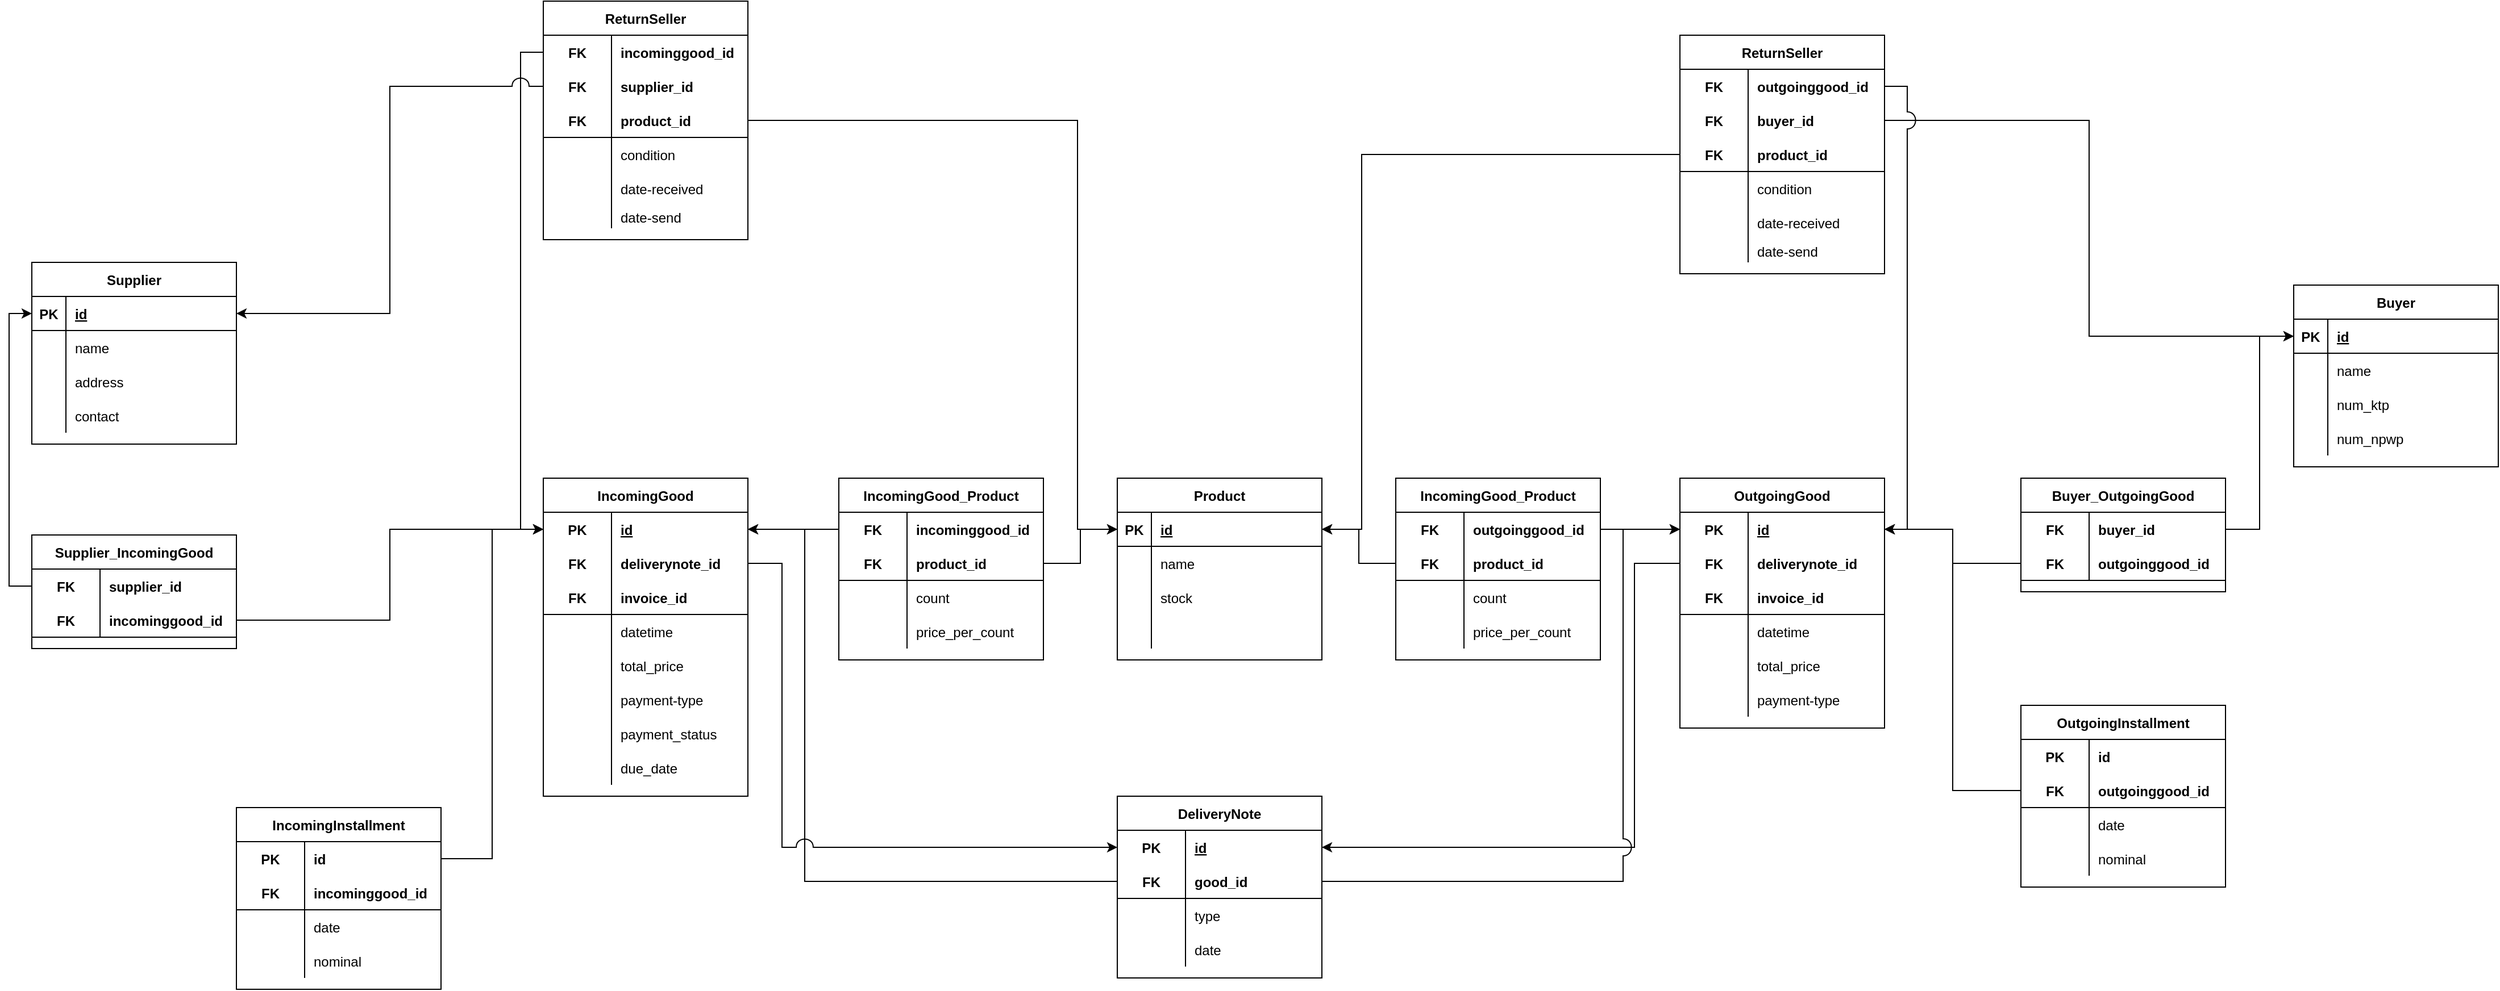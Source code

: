 <mxfile version="14.5.1" type="device"><diagram id="TPTnVczX9svEDIPojCgB" name="Page-1"><mxGraphModel dx="2557" dy="2153" grid="1" gridSize="10" guides="1" tooltips="1" connect="1" arrows="1" fold="1" page="1" pageScale="1" pageWidth="850" pageHeight="1100" math="0" shadow="0"><root><mxCell id="0"/><mxCell id="1" parent="0"/><mxCell id="kRLRXWzVaualntey1gEg-1" value="Product" style="shape=table;startSize=30;container=1;collapsible=1;childLayout=tableLayout;fixedRows=1;rowLines=0;fontStyle=1;align=center;resizeLast=1;" vertex="1" parent="1"><mxGeometry x="335" y="280" width="180" height="160" as="geometry"/></mxCell><mxCell id="kRLRXWzVaualntey1gEg-2" value="" style="shape=partialRectangle;collapsible=0;dropTarget=0;pointerEvents=0;fillColor=none;top=0;left=0;bottom=1;right=0;points=[[0,0.5],[1,0.5]];portConstraint=eastwest;" vertex="1" parent="kRLRXWzVaualntey1gEg-1"><mxGeometry y="30" width="180" height="30" as="geometry"/></mxCell><mxCell id="kRLRXWzVaualntey1gEg-3" value="PK" style="shape=partialRectangle;connectable=0;fillColor=none;top=0;left=0;bottom=0;right=0;fontStyle=1;overflow=hidden;" vertex="1" parent="kRLRXWzVaualntey1gEg-2"><mxGeometry width="30" height="30" as="geometry"/></mxCell><mxCell id="kRLRXWzVaualntey1gEg-4" value="id" style="shape=partialRectangle;connectable=0;fillColor=none;top=0;left=0;bottom=0;right=0;align=left;spacingLeft=6;fontStyle=5;overflow=hidden;" vertex="1" parent="kRLRXWzVaualntey1gEg-2"><mxGeometry x="30" width="150" height="30" as="geometry"/></mxCell><mxCell id="kRLRXWzVaualntey1gEg-5" value="" style="shape=partialRectangle;collapsible=0;dropTarget=0;pointerEvents=0;fillColor=none;top=0;left=0;bottom=0;right=0;points=[[0,0.5],[1,0.5]];portConstraint=eastwest;" vertex="1" parent="kRLRXWzVaualntey1gEg-1"><mxGeometry y="60" width="180" height="30" as="geometry"/></mxCell><mxCell id="kRLRXWzVaualntey1gEg-6" value="" style="shape=partialRectangle;connectable=0;fillColor=none;top=0;left=0;bottom=0;right=0;editable=1;overflow=hidden;" vertex="1" parent="kRLRXWzVaualntey1gEg-5"><mxGeometry width="30" height="30" as="geometry"/></mxCell><mxCell id="kRLRXWzVaualntey1gEg-7" value="name" style="shape=partialRectangle;connectable=0;fillColor=none;top=0;left=0;bottom=0;right=0;align=left;spacingLeft=6;overflow=hidden;" vertex="1" parent="kRLRXWzVaualntey1gEg-5"><mxGeometry x="30" width="150" height="30" as="geometry"/></mxCell><mxCell id="kRLRXWzVaualntey1gEg-8" value="" style="shape=partialRectangle;collapsible=0;dropTarget=0;pointerEvents=0;fillColor=none;top=0;left=0;bottom=0;right=0;points=[[0,0.5],[1,0.5]];portConstraint=eastwest;" vertex="1" parent="kRLRXWzVaualntey1gEg-1"><mxGeometry y="90" width="180" height="30" as="geometry"/></mxCell><mxCell id="kRLRXWzVaualntey1gEg-9" value="" style="shape=partialRectangle;connectable=0;fillColor=none;top=0;left=0;bottom=0;right=0;editable=1;overflow=hidden;" vertex="1" parent="kRLRXWzVaualntey1gEg-8"><mxGeometry width="30" height="30" as="geometry"/></mxCell><mxCell id="kRLRXWzVaualntey1gEg-10" value="stock" style="shape=partialRectangle;connectable=0;fillColor=none;top=0;left=0;bottom=0;right=0;align=left;spacingLeft=6;overflow=hidden;" vertex="1" parent="kRLRXWzVaualntey1gEg-8"><mxGeometry x="30" width="150" height="30" as="geometry"/></mxCell><mxCell id="kRLRXWzVaualntey1gEg-11" value="" style="shape=partialRectangle;collapsible=0;dropTarget=0;pointerEvents=0;fillColor=none;top=0;left=0;bottom=0;right=0;points=[[0,0.5],[1,0.5]];portConstraint=eastwest;" vertex="1" parent="kRLRXWzVaualntey1gEg-1"><mxGeometry y="120" width="180" height="30" as="geometry"/></mxCell><mxCell id="kRLRXWzVaualntey1gEg-12" value="" style="shape=partialRectangle;connectable=0;fillColor=none;top=0;left=0;bottom=0;right=0;editable=1;overflow=hidden;" vertex="1" parent="kRLRXWzVaualntey1gEg-11"><mxGeometry width="30" height="30" as="geometry"/></mxCell><mxCell id="kRLRXWzVaualntey1gEg-13" value="" style="shape=partialRectangle;connectable=0;fillColor=none;top=0;left=0;bottom=0;right=0;align=left;spacingLeft=6;overflow=hidden;" vertex="1" parent="kRLRXWzVaualntey1gEg-11"><mxGeometry x="30" width="150" height="30" as="geometry"/></mxCell><mxCell id="kRLRXWzVaualntey1gEg-79" value="IncomingGood" style="shape=table;startSize=30;container=1;collapsible=1;childLayout=tableLayout;fixedRows=1;rowLines=0;fontStyle=1;align=center;resizeLast=1;" vertex="1" parent="1"><mxGeometry x="-170" y="280" width="180" height="280" as="geometry"/></mxCell><mxCell id="kRLRXWzVaualntey1gEg-80" value="" style="shape=partialRectangle;collapsible=0;dropTarget=0;pointerEvents=0;fillColor=none;top=0;left=0;bottom=0;right=0;points=[[0,0.5],[1,0.5]];portConstraint=eastwest;" vertex="1" parent="kRLRXWzVaualntey1gEg-79"><mxGeometry y="30" width="180" height="30" as="geometry"/></mxCell><mxCell id="kRLRXWzVaualntey1gEg-81" value="PK" style="shape=partialRectangle;connectable=0;fillColor=none;top=0;left=0;bottom=0;right=0;fontStyle=1;overflow=hidden;" vertex="1" parent="kRLRXWzVaualntey1gEg-80"><mxGeometry width="60" height="30" as="geometry"/></mxCell><mxCell id="kRLRXWzVaualntey1gEg-82" value="id" style="shape=partialRectangle;connectable=0;fillColor=none;top=0;left=0;bottom=0;right=0;align=left;spacingLeft=6;fontStyle=5;overflow=hidden;" vertex="1" parent="kRLRXWzVaualntey1gEg-80"><mxGeometry x="60" width="120" height="30" as="geometry"/></mxCell><mxCell id="kRLRXWzVaualntey1gEg-98" style="shape=partialRectangle;collapsible=0;dropTarget=0;pointerEvents=0;fillColor=none;top=0;left=0;bottom=0;right=0;points=[[0,0.5],[1,0.5]];portConstraint=eastwest;" vertex="1" parent="kRLRXWzVaualntey1gEg-79"><mxGeometry y="60" width="180" height="30" as="geometry"/></mxCell><mxCell id="kRLRXWzVaualntey1gEg-99" value="FK" style="shape=partialRectangle;connectable=0;fillColor=none;top=0;left=0;bottom=0;right=0;fontStyle=1;overflow=hidden;" vertex="1" parent="kRLRXWzVaualntey1gEg-98"><mxGeometry width="60" height="30" as="geometry"/></mxCell><mxCell id="kRLRXWzVaualntey1gEg-100" value="deliverynote_id" style="shape=partialRectangle;connectable=0;fillColor=none;top=0;left=0;bottom=0;right=0;align=left;spacingLeft=6;fontStyle=1;overflow=hidden;" vertex="1" parent="kRLRXWzVaualntey1gEg-98"><mxGeometry x="60" width="120" height="30" as="geometry"/></mxCell><mxCell id="kRLRXWzVaualntey1gEg-83" value="" style="shape=partialRectangle;collapsible=0;dropTarget=0;pointerEvents=0;fillColor=none;top=0;left=0;bottom=1;right=0;points=[[0,0.5],[1,0.5]];portConstraint=eastwest;" vertex="1" parent="kRLRXWzVaualntey1gEg-79"><mxGeometry y="90" width="180" height="30" as="geometry"/></mxCell><mxCell id="kRLRXWzVaualntey1gEg-84" value="FK" style="shape=partialRectangle;connectable=0;fillColor=none;top=0;left=0;bottom=0;right=0;fontStyle=1;overflow=hidden;" vertex="1" parent="kRLRXWzVaualntey1gEg-83"><mxGeometry width="60" height="30" as="geometry"/></mxCell><mxCell id="kRLRXWzVaualntey1gEg-85" value="invoice_id" style="shape=partialRectangle;connectable=0;fillColor=none;top=0;left=0;bottom=0;right=0;align=left;spacingLeft=6;fontStyle=1;overflow=hidden;" vertex="1" parent="kRLRXWzVaualntey1gEg-83"><mxGeometry x="60" width="120" height="30" as="geometry"/></mxCell><mxCell id="kRLRXWzVaualntey1gEg-86" value="" style="shape=partialRectangle;collapsible=0;dropTarget=0;pointerEvents=0;fillColor=none;top=0;left=0;bottom=0;right=0;points=[[0,0.5],[1,0.5]];portConstraint=eastwest;" vertex="1" parent="kRLRXWzVaualntey1gEg-79"><mxGeometry y="120" width="180" height="30" as="geometry"/></mxCell><mxCell id="kRLRXWzVaualntey1gEg-87" value="" style="shape=partialRectangle;connectable=0;fillColor=none;top=0;left=0;bottom=0;right=0;editable=1;overflow=hidden;" vertex="1" parent="kRLRXWzVaualntey1gEg-86"><mxGeometry width="60" height="30" as="geometry"/></mxCell><mxCell id="kRLRXWzVaualntey1gEg-88" value="datetime" style="shape=partialRectangle;connectable=0;fillColor=none;top=0;left=0;bottom=0;right=0;align=left;spacingLeft=6;overflow=hidden;" vertex="1" parent="kRLRXWzVaualntey1gEg-86"><mxGeometry x="60" width="120" height="30" as="geometry"/></mxCell><mxCell id="kRLRXWzVaualntey1gEg-89" value="" style="shape=partialRectangle;collapsible=0;dropTarget=0;pointerEvents=0;fillColor=none;top=0;left=0;bottom=0;right=0;points=[[0,0.5],[1,0.5]];portConstraint=eastwest;" vertex="1" parent="kRLRXWzVaualntey1gEg-79"><mxGeometry y="150" width="180" height="30" as="geometry"/></mxCell><mxCell id="kRLRXWzVaualntey1gEg-90" value="" style="shape=partialRectangle;connectable=0;fillColor=none;top=0;left=0;bottom=0;right=0;editable=1;overflow=hidden;" vertex="1" parent="kRLRXWzVaualntey1gEg-89"><mxGeometry width="60" height="30" as="geometry"/></mxCell><mxCell id="kRLRXWzVaualntey1gEg-91" value="total_price" style="shape=partialRectangle;connectable=0;fillColor=none;top=0;left=0;bottom=0;right=0;align=left;spacingLeft=6;overflow=hidden;" vertex="1" parent="kRLRXWzVaualntey1gEg-89"><mxGeometry x="60" width="120" height="30" as="geometry"/></mxCell><mxCell id="kRLRXWzVaualntey1gEg-92" style="shape=partialRectangle;collapsible=0;dropTarget=0;pointerEvents=0;fillColor=none;top=0;left=0;bottom=0;right=0;points=[[0,0.5],[1,0.5]];portConstraint=eastwest;" vertex="1" parent="kRLRXWzVaualntey1gEg-79"><mxGeometry y="180" width="180" height="30" as="geometry"/></mxCell><mxCell id="kRLRXWzVaualntey1gEg-93" style="shape=partialRectangle;connectable=0;fillColor=none;top=0;left=0;bottom=0;right=0;editable=1;overflow=hidden;" vertex="1" parent="kRLRXWzVaualntey1gEg-92"><mxGeometry width="60" height="30" as="geometry"/></mxCell><mxCell id="kRLRXWzVaualntey1gEg-94" value="payment-type" style="shape=partialRectangle;connectable=0;fillColor=none;top=0;left=0;bottom=0;right=0;align=left;spacingLeft=6;overflow=hidden;" vertex="1" parent="kRLRXWzVaualntey1gEg-92"><mxGeometry x="60" width="120" height="30" as="geometry"/></mxCell><mxCell id="kRLRXWzVaualntey1gEg-335" style="shape=partialRectangle;collapsible=0;dropTarget=0;pointerEvents=0;fillColor=none;top=0;left=0;bottom=0;right=0;points=[[0,0.5],[1,0.5]];portConstraint=eastwest;" vertex="1" parent="kRLRXWzVaualntey1gEg-79"><mxGeometry y="210" width="180" height="30" as="geometry"/></mxCell><mxCell id="kRLRXWzVaualntey1gEg-336" style="shape=partialRectangle;connectable=0;fillColor=none;top=0;left=0;bottom=0;right=0;editable=1;overflow=hidden;" vertex="1" parent="kRLRXWzVaualntey1gEg-335"><mxGeometry width="60" height="30" as="geometry"/></mxCell><mxCell id="kRLRXWzVaualntey1gEg-337" value="payment_status" style="shape=partialRectangle;connectable=0;fillColor=none;top=0;left=0;bottom=0;right=0;align=left;spacingLeft=6;overflow=hidden;" vertex="1" parent="kRLRXWzVaualntey1gEg-335"><mxGeometry x="60" width="120" height="30" as="geometry"/></mxCell><mxCell id="kRLRXWzVaualntey1gEg-332" style="shape=partialRectangle;collapsible=0;dropTarget=0;pointerEvents=0;fillColor=none;top=0;left=0;bottom=0;right=0;points=[[0,0.5],[1,0.5]];portConstraint=eastwest;" vertex="1" parent="kRLRXWzVaualntey1gEg-79"><mxGeometry y="240" width="180" height="30" as="geometry"/></mxCell><mxCell id="kRLRXWzVaualntey1gEg-333" style="shape=partialRectangle;connectable=0;fillColor=none;top=0;left=0;bottom=0;right=0;editable=1;overflow=hidden;" vertex="1" parent="kRLRXWzVaualntey1gEg-332"><mxGeometry width="60" height="30" as="geometry"/></mxCell><mxCell id="kRLRXWzVaualntey1gEg-334" value="due_date" style="shape=partialRectangle;connectable=0;fillColor=none;top=0;left=0;bottom=0;right=0;align=left;spacingLeft=6;overflow=hidden;" vertex="1" parent="kRLRXWzVaualntey1gEg-332"><mxGeometry x="60" width="120" height="30" as="geometry"/></mxCell><mxCell id="kRLRXWzVaualntey1gEg-118" value="DeliveryNote" style="shape=table;startSize=30;container=1;collapsible=1;childLayout=tableLayout;fixedRows=1;rowLines=0;fontStyle=1;align=center;resizeLast=1;" vertex="1" parent="1"><mxGeometry x="335" y="560" width="180" height="160" as="geometry"/></mxCell><mxCell id="kRLRXWzVaualntey1gEg-119" value="" style="shape=partialRectangle;collapsible=0;dropTarget=0;pointerEvents=0;fillColor=none;top=0;left=0;bottom=0;right=0;points=[[0,0.5],[1,0.5]];portConstraint=eastwest;" vertex="1" parent="kRLRXWzVaualntey1gEg-118"><mxGeometry y="30" width="180" height="30" as="geometry"/></mxCell><mxCell id="kRLRXWzVaualntey1gEg-120" value="PK" style="shape=partialRectangle;connectable=0;fillColor=none;top=0;left=0;bottom=0;right=0;fontStyle=1;overflow=hidden;" vertex="1" parent="kRLRXWzVaualntey1gEg-119"><mxGeometry width="60" height="30" as="geometry"/></mxCell><mxCell id="kRLRXWzVaualntey1gEg-121" value="id" style="shape=partialRectangle;connectable=0;fillColor=none;top=0;left=0;bottom=0;right=0;align=left;spacingLeft=6;fontStyle=5;overflow=hidden;" vertex="1" parent="kRLRXWzVaualntey1gEg-119"><mxGeometry x="60" width="120" height="30" as="geometry"/></mxCell><mxCell id="kRLRXWzVaualntey1gEg-122" value="" style="shape=partialRectangle;collapsible=0;dropTarget=0;pointerEvents=0;fillColor=none;top=0;left=0;bottom=1;right=0;points=[[0,0.5],[1,0.5]];portConstraint=eastwest;" vertex="1" parent="kRLRXWzVaualntey1gEg-118"><mxGeometry y="60" width="180" height="30" as="geometry"/></mxCell><mxCell id="kRLRXWzVaualntey1gEg-123" value="FK" style="shape=partialRectangle;connectable=0;fillColor=none;top=0;left=0;bottom=0;right=0;fontStyle=1;overflow=hidden;" vertex="1" parent="kRLRXWzVaualntey1gEg-122"><mxGeometry width="60" height="30" as="geometry"/></mxCell><mxCell id="kRLRXWzVaualntey1gEg-124" value="good_id" style="shape=partialRectangle;connectable=0;fillColor=none;top=0;left=0;bottom=0;right=0;align=left;spacingLeft=6;fontStyle=1;overflow=hidden;" vertex="1" parent="kRLRXWzVaualntey1gEg-122"><mxGeometry x="60" width="120" height="30" as="geometry"/></mxCell><mxCell id="kRLRXWzVaualntey1gEg-125" value="" style="shape=partialRectangle;collapsible=0;dropTarget=0;pointerEvents=0;fillColor=none;top=0;left=0;bottom=0;right=0;points=[[0,0.5],[1,0.5]];portConstraint=eastwest;" vertex="1" parent="kRLRXWzVaualntey1gEg-118"><mxGeometry y="90" width="180" height="30" as="geometry"/></mxCell><mxCell id="kRLRXWzVaualntey1gEg-126" value="" style="shape=partialRectangle;connectable=0;fillColor=none;top=0;left=0;bottom=0;right=0;editable=1;overflow=hidden;" vertex="1" parent="kRLRXWzVaualntey1gEg-125"><mxGeometry width="60" height="30" as="geometry"/></mxCell><mxCell id="kRLRXWzVaualntey1gEg-127" value="type" style="shape=partialRectangle;connectable=0;fillColor=none;top=0;left=0;bottom=0;right=0;align=left;spacingLeft=6;overflow=hidden;" vertex="1" parent="kRLRXWzVaualntey1gEg-125"><mxGeometry x="60" width="120" height="30" as="geometry"/></mxCell><mxCell id="kRLRXWzVaualntey1gEg-128" value="" style="shape=partialRectangle;collapsible=0;dropTarget=0;pointerEvents=0;fillColor=none;top=0;left=0;bottom=0;right=0;points=[[0,0.5],[1,0.5]];portConstraint=eastwest;" vertex="1" parent="kRLRXWzVaualntey1gEg-118"><mxGeometry y="120" width="180" height="30" as="geometry"/></mxCell><mxCell id="kRLRXWzVaualntey1gEg-129" value="" style="shape=partialRectangle;connectable=0;fillColor=none;top=0;left=0;bottom=0;right=0;editable=1;overflow=hidden;" vertex="1" parent="kRLRXWzVaualntey1gEg-128"><mxGeometry width="60" height="30" as="geometry"/></mxCell><mxCell id="kRLRXWzVaualntey1gEg-130" value="date" style="shape=partialRectangle;connectable=0;fillColor=none;top=0;left=0;bottom=0;right=0;align=left;spacingLeft=6;overflow=hidden;" vertex="1" parent="kRLRXWzVaualntey1gEg-128"><mxGeometry x="60" width="120" height="30" as="geometry"/></mxCell><mxCell id="kRLRXWzVaualntey1gEg-138" style="edgeStyle=orthogonalEdgeStyle;rounded=0;jumpStyle=arc;jumpSize=10;orthogonalLoop=1;jettySize=auto;html=1;entryX=1;entryY=0.5;entryDx=0;entryDy=0;" edge="1" parent="1" source="kRLRXWzVaualntey1gEg-122" target="kRLRXWzVaualntey1gEg-80"><mxGeometry relative="1" as="geometry"><Array as="points"><mxPoint x="60" y="635"/><mxPoint x="60" y="325"/></Array></mxGeometry></mxCell><mxCell id="kRLRXWzVaualntey1gEg-139" style="edgeStyle=orthogonalEdgeStyle;rounded=0;jumpStyle=arc;jumpSize=15;orthogonalLoop=1;jettySize=auto;html=1;entryX=0;entryY=0.5;entryDx=0;entryDy=0;" edge="1" parent="1" source="kRLRXWzVaualntey1gEg-98" target="kRLRXWzVaualntey1gEg-119"><mxGeometry relative="1" as="geometry"><Array as="points"><mxPoint x="40" y="355"/><mxPoint x="40" y="605"/></Array></mxGeometry></mxCell><mxCell id="kRLRXWzVaualntey1gEg-153" value="Supplier" style="shape=table;startSize=30;container=1;collapsible=1;childLayout=tableLayout;fixedRows=1;rowLines=0;fontStyle=1;align=center;resizeLast=1;" vertex="1" parent="1"><mxGeometry x="-620" y="90" width="180" height="160" as="geometry"/></mxCell><mxCell id="kRLRXWzVaualntey1gEg-154" value="" style="shape=partialRectangle;collapsible=0;dropTarget=0;pointerEvents=0;fillColor=none;top=0;left=0;bottom=1;right=0;points=[[0,0.5],[1,0.5]];portConstraint=eastwest;" vertex="1" parent="kRLRXWzVaualntey1gEg-153"><mxGeometry y="30" width="180" height="30" as="geometry"/></mxCell><mxCell id="kRLRXWzVaualntey1gEg-155" value="PK" style="shape=partialRectangle;connectable=0;fillColor=none;top=0;left=0;bottom=0;right=0;fontStyle=1;overflow=hidden;" vertex="1" parent="kRLRXWzVaualntey1gEg-154"><mxGeometry width="30" height="30" as="geometry"/></mxCell><mxCell id="kRLRXWzVaualntey1gEg-156" value="id" style="shape=partialRectangle;connectable=0;fillColor=none;top=0;left=0;bottom=0;right=0;align=left;spacingLeft=6;fontStyle=5;overflow=hidden;" vertex="1" parent="kRLRXWzVaualntey1gEg-154"><mxGeometry x="30" width="150" height="30" as="geometry"/></mxCell><mxCell id="kRLRXWzVaualntey1gEg-157" value="" style="shape=partialRectangle;collapsible=0;dropTarget=0;pointerEvents=0;fillColor=none;top=0;left=0;bottom=0;right=0;points=[[0,0.5],[1,0.5]];portConstraint=eastwest;" vertex="1" parent="kRLRXWzVaualntey1gEg-153"><mxGeometry y="60" width="180" height="30" as="geometry"/></mxCell><mxCell id="kRLRXWzVaualntey1gEg-158" value="" style="shape=partialRectangle;connectable=0;fillColor=none;top=0;left=0;bottom=0;right=0;editable=1;overflow=hidden;" vertex="1" parent="kRLRXWzVaualntey1gEg-157"><mxGeometry width="30" height="30" as="geometry"/></mxCell><mxCell id="kRLRXWzVaualntey1gEg-159" value="name" style="shape=partialRectangle;connectable=0;fillColor=none;top=0;left=0;bottom=0;right=0;align=left;spacingLeft=6;overflow=hidden;" vertex="1" parent="kRLRXWzVaualntey1gEg-157"><mxGeometry x="30" width="150" height="30" as="geometry"/></mxCell><mxCell id="kRLRXWzVaualntey1gEg-160" value="" style="shape=partialRectangle;collapsible=0;dropTarget=0;pointerEvents=0;fillColor=none;top=0;left=0;bottom=0;right=0;points=[[0,0.5],[1,0.5]];portConstraint=eastwest;" vertex="1" parent="kRLRXWzVaualntey1gEg-153"><mxGeometry y="90" width="180" height="30" as="geometry"/></mxCell><mxCell id="kRLRXWzVaualntey1gEg-161" value="" style="shape=partialRectangle;connectable=0;fillColor=none;top=0;left=0;bottom=0;right=0;editable=1;overflow=hidden;" vertex="1" parent="kRLRXWzVaualntey1gEg-160"><mxGeometry width="30" height="30" as="geometry"/></mxCell><mxCell id="kRLRXWzVaualntey1gEg-162" value="address" style="shape=partialRectangle;connectable=0;fillColor=none;top=0;left=0;bottom=0;right=0;align=left;spacingLeft=6;overflow=hidden;" vertex="1" parent="kRLRXWzVaualntey1gEg-160"><mxGeometry x="30" width="150" height="30" as="geometry"/></mxCell><mxCell id="kRLRXWzVaualntey1gEg-163" value="" style="shape=partialRectangle;collapsible=0;dropTarget=0;pointerEvents=0;fillColor=none;top=0;left=0;bottom=0;right=0;points=[[0,0.5],[1,0.5]];portConstraint=eastwest;" vertex="1" parent="kRLRXWzVaualntey1gEg-153"><mxGeometry y="120" width="180" height="30" as="geometry"/></mxCell><mxCell id="kRLRXWzVaualntey1gEg-164" value="" style="shape=partialRectangle;connectable=0;fillColor=none;top=0;left=0;bottom=0;right=0;editable=1;overflow=hidden;" vertex="1" parent="kRLRXWzVaualntey1gEg-163"><mxGeometry width="30" height="30" as="geometry"/></mxCell><mxCell id="kRLRXWzVaualntey1gEg-165" value="contact" style="shape=partialRectangle;connectable=0;fillColor=none;top=0;left=0;bottom=0;right=0;align=left;spacingLeft=6;overflow=hidden;" vertex="1" parent="kRLRXWzVaualntey1gEg-163"><mxGeometry x="30" width="150" height="30" as="geometry"/></mxCell><mxCell id="kRLRXWzVaualntey1gEg-166" value="Supplier_IncomingGood" style="shape=table;startSize=30;container=1;collapsible=1;childLayout=tableLayout;fixedRows=1;rowLines=0;fontStyle=1;align=center;resizeLast=1;" vertex="1" parent="1"><mxGeometry x="-620" y="330" width="180" height="100" as="geometry"/></mxCell><mxCell id="kRLRXWzVaualntey1gEg-167" value="" style="shape=partialRectangle;collapsible=0;dropTarget=0;pointerEvents=0;fillColor=none;top=0;left=0;bottom=0;right=0;points=[[0,0.5],[1,0.5]];portConstraint=eastwest;" vertex="1" parent="kRLRXWzVaualntey1gEg-166"><mxGeometry y="30" width="180" height="30" as="geometry"/></mxCell><mxCell id="kRLRXWzVaualntey1gEg-168" value="FK" style="shape=partialRectangle;connectable=0;fillColor=none;top=0;left=0;bottom=0;right=0;fontStyle=1;overflow=hidden;" vertex="1" parent="kRLRXWzVaualntey1gEg-167"><mxGeometry width="60" height="30" as="geometry"/></mxCell><mxCell id="kRLRXWzVaualntey1gEg-169" value="supplier_id" style="shape=partialRectangle;connectable=0;fillColor=none;top=0;left=0;bottom=0;right=0;align=left;spacingLeft=6;fontStyle=1;overflow=hidden;" vertex="1" parent="kRLRXWzVaualntey1gEg-167"><mxGeometry x="60" width="120" height="30" as="geometry"/></mxCell><mxCell id="kRLRXWzVaualntey1gEg-170" value="" style="shape=partialRectangle;collapsible=0;dropTarget=0;pointerEvents=0;fillColor=none;top=0;left=0;bottom=1;right=0;points=[[0,0.5],[1,0.5]];portConstraint=eastwest;" vertex="1" parent="kRLRXWzVaualntey1gEg-166"><mxGeometry y="60" width="180" height="30" as="geometry"/></mxCell><mxCell id="kRLRXWzVaualntey1gEg-171" value="FK" style="shape=partialRectangle;connectable=0;fillColor=none;top=0;left=0;bottom=0;right=0;fontStyle=1;overflow=hidden;" vertex="1" parent="kRLRXWzVaualntey1gEg-170"><mxGeometry width="60" height="30" as="geometry"/></mxCell><mxCell id="kRLRXWzVaualntey1gEg-172" value="incominggood_id" style="shape=partialRectangle;connectable=0;fillColor=none;top=0;left=0;bottom=0;right=0;align=left;spacingLeft=6;fontStyle=1;overflow=hidden;" vertex="1" parent="kRLRXWzVaualntey1gEg-170"><mxGeometry x="60" width="120" height="30" as="geometry"/></mxCell><mxCell id="kRLRXWzVaualntey1gEg-179" style="edgeStyle=orthogonalEdgeStyle;rounded=0;jumpStyle=arc;jumpSize=15;orthogonalLoop=1;jettySize=auto;html=1;entryX=0;entryY=0.5;entryDx=0;entryDy=0;" edge="1" parent="1" source="kRLRXWzVaualntey1gEg-167" target="kRLRXWzVaualntey1gEg-154"><mxGeometry relative="1" as="geometry"/></mxCell><mxCell id="kRLRXWzVaualntey1gEg-181" style="edgeStyle=orthogonalEdgeStyle;rounded=0;jumpStyle=arc;jumpSize=15;orthogonalLoop=1;jettySize=auto;html=1;entryX=0;entryY=0.5;entryDx=0;entryDy=0;" edge="1" parent="1" source="kRLRXWzVaualntey1gEg-170" target="kRLRXWzVaualntey1gEg-80"><mxGeometry relative="1" as="geometry"/></mxCell><mxCell id="kRLRXWzVaualntey1gEg-182" value="ReturnSeller" style="shape=table;startSize=30;container=1;collapsible=1;childLayout=tableLayout;fixedRows=1;rowLines=0;fontStyle=1;align=center;resizeLast=1;" vertex="1" parent="1"><mxGeometry x="-170" y="-140" width="180" height="210" as="geometry"/></mxCell><mxCell id="kRLRXWzVaualntey1gEg-183" value="" style="shape=partialRectangle;collapsible=0;dropTarget=0;pointerEvents=0;fillColor=none;top=0;left=0;bottom=0;right=0;points=[[0,0.5],[1,0.5]];portConstraint=eastwest;" vertex="1" parent="kRLRXWzVaualntey1gEg-182"><mxGeometry y="30" width="180" height="30" as="geometry"/></mxCell><mxCell id="kRLRXWzVaualntey1gEg-184" value="FK" style="shape=partialRectangle;connectable=0;fillColor=none;top=0;left=0;bottom=0;right=0;fontStyle=1;overflow=hidden;" vertex="1" parent="kRLRXWzVaualntey1gEg-183"><mxGeometry width="60" height="30" as="geometry"/></mxCell><mxCell id="kRLRXWzVaualntey1gEg-185" value="incominggood_id" style="shape=partialRectangle;connectable=0;fillColor=none;top=0;left=0;bottom=0;right=0;align=left;spacingLeft=6;fontStyle=1;overflow=hidden;" vertex="1" parent="kRLRXWzVaualntey1gEg-183"><mxGeometry x="60" width="120" height="30" as="geometry"/></mxCell><mxCell id="kRLRXWzVaualntey1gEg-198" style="shape=partialRectangle;collapsible=0;dropTarget=0;pointerEvents=0;fillColor=none;top=0;left=0;bottom=0;right=0;points=[[0,0.5],[1,0.5]];portConstraint=eastwest;" vertex="1" parent="kRLRXWzVaualntey1gEg-182"><mxGeometry y="60" width="180" height="30" as="geometry"/></mxCell><mxCell id="kRLRXWzVaualntey1gEg-199" value="FK" style="shape=partialRectangle;connectable=0;fillColor=none;top=0;left=0;bottom=0;right=0;fontStyle=1;overflow=hidden;" vertex="1" parent="kRLRXWzVaualntey1gEg-198"><mxGeometry width="60" height="30" as="geometry"/></mxCell><mxCell id="kRLRXWzVaualntey1gEg-200" value="supplier_id" style="shape=partialRectangle;connectable=0;fillColor=none;top=0;left=0;bottom=0;right=0;align=left;spacingLeft=6;fontStyle=1;overflow=hidden;" vertex="1" parent="kRLRXWzVaualntey1gEg-198"><mxGeometry x="60" width="120" height="30" as="geometry"/></mxCell><mxCell id="kRLRXWzVaualntey1gEg-186" value="" style="shape=partialRectangle;collapsible=0;dropTarget=0;pointerEvents=0;fillColor=none;top=0;left=0;bottom=1;right=0;points=[[0,0.5],[1,0.5]];portConstraint=eastwest;" vertex="1" parent="kRLRXWzVaualntey1gEg-182"><mxGeometry y="90" width="180" height="30" as="geometry"/></mxCell><mxCell id="kRLRXWzVaualntey1gEg-187" value="FK" style="shape=partialRectangle;connectable=0;fillColor=none;top=0;left=0;bottom=0;right=0;fontStyle=1;overflow=hidden;" vertex="1" parent="kRLRXWzVaualntey1gEg-186"><mxGeometry width="60" height="30" as="geometry"/></mxCell><mxCell id="kRLRXWzVaualntey1gEg-188" value="product_id" style="shape=partialRectangle;connectable=0;fillColor=none;top=0;left=0;bottom=0;right=0;align=left;spacingLeft=6;fontStyle=1;overflow=hidden;" vertex="1" parent="kRLRXWzVaualntey1gEg-186"><mxGeometry x="60" width="120" height="30" as="geometry"/></mxCell><mxCell id="kRLRXWzVaualntey1gEg-189" value="" style="shape=partialRectangle;collapsible=0;dropTarget=0;pointerEvents=0;fillColor=none;top=0;left=0;bottom=0;right=0;points=[[0,0.5],[1,0.5]];portConstraint=eastwest;" vertex="1" parent="kRLRXWzVaualntey1gEg-182"><mxGeometry y="120" width="180" height="30" as="geometry"/></mxCell><mxCell id="kRLRXWzVaualntey1gEg-190" value="" style="shape=partialRectangle;connectable=0;fillColor=none;top=0;left=0;bottom=0;right=0;editable=1;overflow=hidden;" vertex="1" parent="kRLRXWzVaualntey1gEg-189"><mxGeometry width="60" height="30" as="geometry"/></mxCell><mxCell id="kRLRXWzVaualntey1gEg-191" value="condition" style="shape=partialRectangle;connectable=0;fillColor=none;top=0;left=0;bottom=0;right=0;align=left;spacingLeft=6;overflow=hidden;" vertex="1" parent="kRLRXWzVaualntey1gEg-189"><mxGeometry x="60" width="120" height="30" as="geometry"/></mxCell><mxCell id="kRLRXWzVaualntey1gEg-192" value="" style="shape=partialRectangle;collapsible=0;dropTarget=0;pointerEvents=0;fillColor=none;top=0;left=0;bottom=0;right=0;points=[[0,0.5],[1,0.5]];portConstraint=eastwest;" vertex="1" parent="kRLRXWzVaualntey1gEg-182"><mxGeometry y="150" width="180" height="30" as="geometry"/></mxCell><mxCell id="kRLRXWzVaualntey1gEg-193" value="" style="shape=partialRectangle;connectable=0;fillColor=none;top=0;left=0;bottom=0;right=0;editable=1;overflow=hidden;" vertex="1" parent="kRLRXWzVaualntey1gEg-192"><mxGeometry width="60" height="30" as="geometry"/></mxCell><mxCell id="kRLRXWzVaualntey1gEg-194" value="date-received" style="shape=partialRectangle;connectable=0;fillColor=none;top=0;left=0;bottom=0;right=0;align=left;spacingLeft=6;overflow=hidden;" vertex="1" parent="kRLRXWzVaualntey1gEg-192"><mxGeometry x="60" width="120" height="30" as="geometry"/></mxCell><mxCell id="kRLRXWzVaualntey1gEg-195" style="shape=partialRectangle;collapsible=0;dropTarget=0;pointerEvents=0;fillColor=none;top=0;left=0;bottom=0;right=0;points=[[0,0.5],[1,0.5]];portConstraint=eastwest;" vertex="1" parent="kRLRXWzVaualntey1gEg-182"><mxGeometry y="180" width="180" height="20" as="geometry"/></mxCell><mxCell id="kRLRXWzVaualntey1gEg-196" style="shape=partialRectangle;connectable=0;fillColor=none;top=0;left=0;bottom=0;right=0;editable=1;overflow=hidden;" vertex="1" parent="kRLRXWzVaualntey1gEg-195"><mxGeometry width="60" height="20" as="geometry"/></mxCell><mxCell id="kRLRXWzVaualntey1gEg-197" value="date-send" style="shape=partialRectangle;connectable=0;fillColor=none;top=0;left=0;bottom=0;right=0;align=left;spacingLeft=6;overflow=hidden;" vertex="1" parent="kRLRXWzVaualntey1gEg-195"><mxGeometry x="60" width="120" height="20" as="geometry"/></mxCell><mxCell id="kRLRXWzVaualntey1gEg-201" style="edgeStyle=orthogonalEdgeStyle;rounded=0;jumpStyle=arc;jumpSize=15;orthogonalLoop=1;jettySize=auto;html=1;entryX=0;entryY=0.5;entryDx=0;entryDy=0;" edge="1" parent="1" source="kRLRXWzVaualntey1gEg-183" target="kRLRXWzVaualntey1gEg-80"><mxGeometry relative="1" as="geometry"><Array as="points"><mxPoint x="-190" y="-95.0"/><mxPoint x="-190" y="325"/></Array></mxGeometry></mxCell><mxCell id="kRLRXWzVaualntey1gEg-202" style="edgeStyle=orthogonalEdgeStyle;rounded=0;jumpStyle=arc;jumpSize=15;orthogonalLoop=1;jettySize=auto;html=1;entryX=1;entryY=0.5;entryDx=0;entryDy=0;" edge="1" parent="1" source="kRLRXWzVaualntey1gEg-198" target="kRLRXWzVaualntey1gEg-154"><mxGeometry relative="1" as="geometry"/></mxCell><mxCell id="kRLRXWzVaualntey1gEg-203" style="edgeStyle=orthogonalEdgeStyle;rounded=0;jumpStyle=arc;jumpSize=15;orthogonalLoop=1;jettySize=auto;html=1;entryX=0;entryY=0.5;entryDx=0;entryDy=0;" edge="1" parent="1" source="kRLRXWzVaualntey1gEg-186" target="kRLRXWzVaualntey1gEg-2"><mxGeometry relative="1" as="geometry"><Array as="points"><mxPoint x="300" y="-35"/><mxPoint x="300" y="325"/></Array></mxGeometry></mxCell><mxCell id="kRLRXWzVaualntey1gEg-207" value="IncomingGood_Product" style="shape=table;startSize=30;container=1;collapsible=1;childLayout=tableLayout;fixedRows=1;rowLines=0;fontStyle=1;align=center;resizeLast=1;" vertex="1" parent="1"><mxGeometry x="90" y="280" width="180" height="160" as="geometry"/></mxCell><mxCell id="kRLRXWzVaualntey1gEg-208" value="" style="shape=partialRectangle;collapsible=0;dropTarget=0;pointerEvents=0;fillColor=none;top=0;left=0;bottom=0;right=0;points=[[0,0.5],[1,0.5]];portConstraint=eastwest;" vertex="1" parent="kRLRXWzVaualntey1gEg-207"><mxGeometry y="30" width="180" height="30" as="geometry"/></mxCell><mxCell id="kRLRXWzVaualntey1gEg-209" value="FK" style="shape=partialRectangle;connectable=0;fillColor=none;top=0;left=0;bottom=0;right=0;fontStyle=1;overflow=hidden;" vertex="1" parent="kRLRXWzVaualntey1gEg-208"><mxGeometry width="60" height="30" as="geometry"/></mxCell><mxCell id="kRLRXWzVaualntey1gEg-210" value="incominggood_id" style="shape=partialRectangle;connectable=0;fillColor=none;top=0;left=0;bottom=0;right=0;align=left;spacingLeft=6;fontStyle=1;overflow=hidden;" vertex="1" parent="kRLRXWzVaualntey1gEg-208"><mxGeometry x="60" width="120" height="30" as="geometry"/></mxCell><mxCell id="kRLRXWzVaualntey1gEg-211" value="" style="shape=partialRectangle;collapsible=0;dropTarget=0;pointerEvents=0;fillColor=none;top=0;left=0;bottom=1;right=0;points=[[0,0.5],[1,0.5]];portConstraint=eastwest;" vertex="1" parent="kRLRXWzVaualntey1gEg-207"><mxGeometry y="60" width="180" height="30" as="geometry"/></mxCell><mxCell id="kRLRXWzVaualntey1gEg-212" value="FK" style="shape=partialRectangle;connectable=0;fillColor=none;top=0;left=0;bottom=0;right=0;fontStyle=1;overflow=hidden;" vertex="1" parent="kRLRXWzVaualntey1gEg-211"><mxGeometry width="60" height="30" as="geometry"/></mxCell><mxCell id="kRLRXWzVaualntey1gEg-213" value="product_id" style="shape=partialRectangle;connectable=0;fillColor=none;top=0;left=0;bottom=0;right=0;align=left;spacingLeft=6;fontStyle=1;overflow=hidden;" vertex="1" parent="kRLRXWzVaualntey1gEg-211"><mxGeometry x="60" width="120" height="30" as="geometry"/></mxCell><mxCell id="kRLRXWzVaualntey1gEg-214" value="" style="shape=partialRectangle;collapsible=0;dropTarget=0;pointerEvents=0;fillColor=none;top=0;left=0;bottom=0;right=0;points=[[0,0.5],[1,0.5]];portConstraint=eastwest;" vertex="1" parent="kRLRXWzVaualntey1gEg-207"><mxGeometry y="90" width="180" height="30" as="geometry"/></mxCell><mxCell id="kRLRXWzVaualntey1gEg-215" value="" style="shape=partialRectangle;connectable=0;fillColor=none;top=0;left=0;bottom=0;right=0;editable=1;overflow=hidden;" vertex="1" parent="kRLRXWzVaualntey1gEg-214"><mxGeometry width="60" height="30" as="geometry"/></mxCell><mxCell id="kRLRXWzVaualntey1gEg-216" value="count" style="shape=partialRectangle;connectable=0;fillColor=none;top=0;left=0;bottom=0;right=0;align=left;spacingLeft=6;overflow=hidden;" vertex="1" parent="kRLRXWzVaualntey1gEg-214"><mxGeometry x="60" width="120" height="30" as="geometry"/></mxCell><mxCell id="kRLRXWzVaualntey1gEg-217" value="" style="shape=partialRectangle;collapsible=0;dropTarget=0;pointerEvents=0;fillColor=none;top=0;left=0;bottom=0;right=0;points=[[0,0.5],[1,0.5]];portConstraint=eastwest;" vertex="1" parent="kRLRXWzVaualntey1gEg-207"><mxGeometry y="120" width="180" height="30" as="geometry"/></mxCell><mxCell id="kRLRXWzVaualntey1gEg-218" value="" style="shape=partialRectangle;connectable=0;fillColor=none;top=0;left=0;bottom=0;right=0;editable=1;overflow=hidden;" vertex="1" parent="kRLRXWzVaualntey1gEg-217"><mxGeometry width="60" height="30" as="geometry"/></mxCell><mxCell id="kRLRXWzVaualntey1gEg-219" value="price_per_count" style="shape=partialRectangle;connectable=0;fillColor=none;top=0;left=0;bottom=0;right=0;align=left;spacingLeft=6;overflow=hidden;" vertex="1" parent="kRLRXWzVaualntey1gEg-217"><mxGeometry x="60" width="120" height="30" as="geometry"/></mxCell><mxCell id="kRLRXWzVaualntey1gEg-220" style="edgeStyle=orthogonalEdgeStyle;rounded=0;jumpStyle=arc;jumpSize=15;orthogonalLoop=1;jettySize=auto;html=1;entryX=1;entryY=0.5;entryDx=0;entryDy=0;" edge="1" parent="1" source="kRLRXWzVaualntey1gEg-208" target="kRLRXWzVaualntey1gEg-80"><mxGeometry relative="1" as="geometry"/></mxCell><mxCell id="kRLRXWzVaualntey1gEg-221" style="edgeStyle=orthogonalEdgeStyle;rounded=0;jumpStyle=arc;jumpSize=15;orthogonalLoop=1;jettySize=auto;html=1;entryX=0;entryY=0.5;entryDx=0;entryDy=0;" edge="1" parent="1" source="kRLRXWzVaualntey1gEg-211" target="kRLRXWzVaualntey1gEg-2"><mxGeometry relative="1" as="geometry"/></mxCell><mxCell id="kRLRXWzVaualntey1gEg-222" value="IncomingGood_Product" style="shape=table;startSize=30;container=1;collapsible=1;childLayout=tableLayout;fixedRows=1;rowLines=0;fontStyle=1;align=center;resizeLast=1;" vertex="1" parent="1"><mxGeometry x="580" y="280" width="180" height="160" as="geometry"/></mxCell><mxCell id="kRLRXWzVaualntey1gEg-223" value="" style="shape=partialRectangle;collapsible=0;dropTarget=0;pointerEvents=0;fillColor=none;top=0;left=0;bottom=0;right=0;points=[[0,0.5],[1,0.5]];portConstraint=eastwest;" vertex="1" parent="kRLRXWzVaualntey1gEg-222"><mxGeometry y="30" width="180" height="30" as="geometry"/></mxCell><mxCell id="kRLRXWzVaualntey1gEg-224" value="FK" style="shape=partialRectangle;connectable=0;fillColor=none;top=0;left=0;bottom=0;right=0;fontStyle=1;overflow=hidden;" vertex="1" parent="kRLRXWzVaualntey1gEg-223"><mxGeometry width="60" height="30" as="geometry"/></mxCell><mxCell id="kRLRXWzVaualntey1gEg-225" value="outgoinggood_id" style="shape=partialRectangle;connectable=0;fillColor=none;top=0;left=0;bottom=0;right=0;align=left;spacingLeft=6;fontStyle=1;overflow=hidden;" vertex="1" parent="kRLRXWzVaualntey1gEg-223"><mxGeometry x="60" width="120" height="30" as="geometry"/></mxCell><mxCell id="kRLRXWzVaualntey1gEg-226" value="" style="shape=partialRectangle;collapsible=0;dropTarget=0;pointerEvents=0;fillColor=none;top=0;left=0;bottom=1;right=0;points=[[0,0.5],[1,0.5]];portConstraint=eastwest;" vertex="1" parent="kRLRXWzVaualntey1gEg-222"><mxGeometry y="60" width="180" height="30" as="geometry"/></mxCell><mxCell id="kRLRXWzVaualntey1gEg-227" value="FK" style="shape=partialRectangle;connectable=0;fillColor=none;top=0;left=0;bottom=0;right=0;fontStyle=1;overflow=hidden;" vertex="1" parent="kRLRXWzVaualntey1gEg-226"><mxGeometry width="60" height="30" as="geometry"/></mxCell><mxCell id="kRLRXWzVaualntey1gEg-228" value="product_id" style="shape=partialRectangle;connectable=0;fillColor=none;top=0;left=0;bottom=0;right=0;align=left;spacingLeft=6;fontStyle=1;overflow=hidden;" vertex="1" parent="kRLRXWzVaualntey1gEg-226"><mxGeometry x="60" width="120" height="30" as="geometry"/></mxCell><mxCell id="kRLRXWzVaualntey1gEg-229" value="" style="shape=partialRectangle;collapsible=0;dropTarget=0;pointerEvents=0;fillColor=none;top=0;left=0;bottom=0;right=0;points=[[0,0.5],[1,0.5]];portConstraint=eastwest;" vertex="1" parent="kRLRXWzVaualntey1gEg-222"><mxGeometry y="90" width="180" height="30" as="geometry"/></mxCell><mxCell id="kRLRXWzVaualntey1gEg-230" value="" style="shape=partialRectangle;connectable=0;fillColor=none;top=0;left=0;bottom=0;right=0;editable=1;overflow=hidden;" vertex="1" parent="kRLRXWzVaualntey1gEg-229"><mxGeometry width="60" height="30" as="geometry"/></mxCell><mxCell id="kRLRXWzVaualntey1gEg-231" value="count" style="shape=partialRectangle;connectable=0;fillColor=none;top=0;left=0;bottom=0;right=0;align=left;spacingLeft=6;overflow=hidden;" vertex="1" parent="kRLRXWzVaualntey1gEg-229"><mxGeometry x="60" width="120" height="30" as="geometry"/></mxCell><mxCell id="kRLRXWzVaualntey1gEg-232" value="" style="shape=partialRectangle;collapsible=0;dropTarget=0;pointerEvents=0;fillColor=none;top=0;left=0;bottom=0;right=0;points=[[0,0.5],[1,0.5]];portConstraint=eastwest;" vertex="1" parent="kRLRXWzVaualntey1gEg-222"><mxGeometry y="120" width="180" height="30" as="geometry"/></mxCell><mxCell id="kRLRXWzVaualntey1gEg-233" value="" style="shape=partialRectangle;connectable=0;fillColor=none;top=0;left=0;bottom=0;right=0;editable=1;overflow=hidden;" vertex="1" parent="kRLRXWzVaualntey1gEg-232"><mxGeometry width="60" height="30" as="geometry"/></mxCell><mxCell id="kRLRXWzVaualntey1gEg-234" value="price_per_count" style="shape=partialRectangle;connectable=0;fillColor=none;top=0;left=0;bottom=0;right=0;align=left;spacingLeft=6;overflow=hidden;" vertex="1" parent="kRLRXWzVaualntey1gEg-232"><mxGeometry x="60" width="120" height="30" as="geometry"/></mxCell><mxCell id="kRLRXWzVaualntey1gEg-235" style="edgeStyle=orthogonalEdgeStyle;rounded=0;jumpStyle=arc;jumpSize=15;orthogonalLoop=1;jettySize=auto;html=1;entryX=1;entryY=0.5;entryDx=0;entryDy=0;" edge="1" parent="1" source="kRLRXWzVaualntey1gEg-226" target="kRLRXWzVaualntey1gEg-2"><mxGeometry relative="1" as="geometry"/></mxCell><mxCell id="kRLRXWzVaualntey1gEg-236" value="OutgoingGood" style="shape=table;startSize=30;container=1;collapsible=1;childLayout=tableLayout;fixedRows=1;rowLines=0;fontStyle=1;align=center;resizeLast=1;" vertex="1" parent="1"><mxGeometry x="830" y="280" width="180" height="220" as="geometry"/></mxCell><mxCell id="kRLRXWzVaualntey1gEg-237" value="" style="shape=partialRectangle;collapsible=0;dropTarget=0;pointerEvents=0;fillColor=none;top=0;left=0;bottom=0;right=0;points=[[0,0.5],[1,0.5]];portConstraint=eastwest;" vertex="1" parent="kRLRXWzVaualntey1gEg-236"><mxGeometry y="30" width="180" height="30" as="geometry"/></mxCell><mxCell id="kRLRXWzVaualntey1gEg-238" value="PK" style="shape=partialRectangle;connectable=0;fillColor=none;top=0;left=0;bottom=0;right=0;fontStyle=1;overflow=hidden;" vertex="1" parent="kRLRXWzVaualntey1gEg-237"><mxGeometry width="60" height="30" as="geometry"/></mxCell><mxCell id="kRLRXWzVaualntey1gEg-239" value="id" style="shape=partialRectangle;connectable=0;fillColor=none;top=0;left=0;bottom=0;right=0;align=left;spacingLeft=6;fontStyle=5;overflow=hidden;" vertex="1" parent="kRLRXWzVaualntey1gEg-237"><mxGeometry x="60" width="120" height="30" as="geometry"/></mxCell><mxCell id="kRLRXWzVaualntey1gEg-240" style="shape=partialRectangle;collapsible=0;dropTarget=0;pointerEvents=0;fillColor=none;top=0;left=0;bottom=0;right=0;points=[[0,0.5],[1,0.5]];portConstraint=eastwest;" vertex="1" parent="kRLRXWzVaualntey1gEg-236"><mxGeometry y="60" width="180" height="30" as="geometry"/></mxCell><mxCell id="kRLRXWzVaualntey1gEg-241" value="FK" style="shape=partialRectangle;connectable=0;fillColor=none;top=0;left=0;bottom=0;right=0;fontStyle=1;overflow=hidden;" vertex="1" parent="kRLRXWzVaualntey1gEg-240"><mxGeometry width="60" height="30" as="geometry"/></mxCell><mxCell id="kRLRXWzVaualntey1gEg-242" value="deliverynote_id" style="shape=partialRectangle;connectable=0;fillColor=none;top=0;left=0;bottom=0;right=0;align=left;spacingLeft=6;fontStyle=1;overflow=hidden;" vertex="1" parent="kRLRXWzVaualntey1gEg-240"><mxGeometry x="60" width="120" height="30" as="geometry"/></mxCell><mxCell id="kRLRXWzVaualntey1gEg-243" value="" style="shape=partialRectangle;collapsible=0;dropTarget=0;pointerEvents=0;fillColor=none;top=0;left=0;bottom=1;right=0;points=[[0,0.5],[1,0.5]];portConstraint=eastwest;" vertex="1" parent="kRLRXWzVaualntey1gEg-236"><mxGeometry y="90" width="180" height="30" as="geometry"/></mxCell><mxCell id="kRLRXWzVaualntey1gEg-244" value="FK" style="shape=partialRectangle;connectable=0;fillColor=none;top=0;left=0;bottom=0;right=0;fontStyle=1;overflow=hidden;" vertex="1" parent="kRLRXWzVaualntey1gEg-243"><mxGeometry width="60" height="30" as="geometry"/></mxCell><mxCell id="kRLRXWzVaualntey1gEg-245" value="invoice_id" style="shape=partialRectangle;connectable=0;fillColor=none;top=0;left=0;bottom=0;right=0;align=left;spacingLeft=6;fontStyle=1;overflow=hidden;" vertex="1" parent="kRLRXWzVaualntey1gEg-243"><mxGeometry x="60" width="120" height="30" as="geometry"/></mxCell><mxCell id="kRLRXWzVaualntey1gEg-246" value="" style="shape=partialRectangle;collapsible=0;dropTarget=0;pointerEvents=0;fillColor=none;top=0;left=0;bottom=0;right=0;points=[[0,0.5],[1,0.5]];portConstraint=eastwest;" vertex="1" parent="kRLRXWzVaualntey1gEg-236"><mxGeometry y="120" width="180" height="30" as="geometry"/></mxCell><mxCell id="kRLRXWzVaualntey1gEg-247" value="" style="shape=partialRectangle;connectable=0;fillColor=none;top=0;left=0;bottom=0;right=0;editable=1;overflow=hidden;" vertex="1" parent="kRLRXWzVaualntey1gEg-246"><mxGeometry width="60" height="30" as="geometry"/></mxCell><mxCell id="kRLRXWzVaualntey1gEg-248" value="datetime" style="shape=partialRectangle;connectable=0;fillColor=none;top=0;left=0;bottom=0;right=0;align=left;spacingLeft=6;overflow=hidden;" vertex="1" parent="kRLRXWzVaualntey1gEg-246"><mxGeometry x="60" width="120" height="30" as="geometry"/></mxCell><mxCell id="kRLRXWzVaualntey1gEg-249" value="" style="shape=partialRectangle;collapsible=0;dropTarget=0;pointerEvents=0;fillColor=none;top=0;left=0;bottom=0;right=0;points=[[0,0.5],[1,0.5]];portConstraint=eastwest;" vertex="1" parent="kRLRXWzVaualntey1gEg-236"><mxGeometry y="150" width="180" height="30" as="geometry"/></mxCell><mxCell id="kRLRXWzVaualntey1gEg-250" value="" style="shape=partialRectangle;connectable=0;fillColor=none;top=0;left=0;bottom=0;right=0;editable=1;overflow=hidden;" vertex="1" parent="kRLRXWzVaualntey1gEg-249"><mxGeometry width="60" height="30" as="geometry"/></mxCell><mxCell id="kRLRXWzVaualntey1gEg-251" value="total_price" style="shape=partialRectangle;connectable=0;fillColor=none;top=0;left=0;bottom=0;right=0;align=left;spacingLeft=6;overflow=hidden;" vertex="1" parent="kRLRXWzVaualntey1gEg-249"><mxGeometry x="60" width="120" height="30" as="geometry"/></mxCell><mxCell id="kRLRXWzVaualntey1gEg-252" style="shape=partialRectangle;collapsible=0;dropTarget=0;pointerEvents=0;fillColor=none;top=0;left=0;bottom=0;right=0;points=[[0,0.5],[1,0.5]];portConstraint=eastwest;" vertex="1" parent="kRLRXWzVaualntey1gEg-236"><mxGeometry y="180" width="180" height="30" as="geometry"/></mxCell><mxCell id="kRLRXWzVaualntey1gEg-253" style="shape=partialRectangle;connectable=0;fillColor=none;top=0;left=0;bottom=0;right=0;editable=1;overflow=hidden;" vertex="1" parent="kRLRXWzVaualntey1gEg-252"><mxGeometry width="60" height="30" as="geometry"/></mxCell><mxCell id="kRLRXWzVaualntey1gEg-254" value="payment-type" style="shape=partialRectangle;connectable=0;fillColor=none;top=0;left=0;bottom=0;right=0;align=left;spacingLeft=6;overflow=hidden;" vertex="1" parent="kRLRXWzVaualntey1gEg-252"><mxGeometry x="60" width="120" height="30" as="geometry"/></mxCell><mxCell id="kRLRXWzVaualntey1gEg-255" style="edgeStyle=orthogonalEdgeStyle;rounded=0;jumpStyle=arc;jumpSize=15;orthogonalLoop=1;jettySize=auto;html=1;entryX=1;entryY=0.5;entryDx=0;entryDy=0;" edge="1" parent="1" source="kRLRXWzVaualntey1gEg-240" target="kRLRXWzVaualntey1gEg-119"><mxGeometry relative="1" as="geometry"><Array as="points"><mxPoint x="790" y="355"/><mxPoint x="790" y="605"/></Array></mxGeometry></mxCell><mxCell id="kRLRXWzVaualntey1gEg-256" style="edgeStyle=orthogonalEdgeStyle;rounded=0;jumpStyle=arc;jumpSize=15;orthogonalLoop=1;jettySize=auto;html=1;entryX=0;entryY=0.5;entryDx=0;entryDy=0;" edge="1" parent="1" source="kRLRXWzVaualntey1gEg-122" target="kRLRXWzVaualntey1gEg-237"><mxGeometry relative="1" as="geometry"><Array as="points"><mxPoint x="780" y="635"/><mxPoint x="780" y="325"/></Array></mxGeometry></mxCell><mxCell id="kRLRXWzVaualntey1gEg-257" style="edgeStyle=orthogonalEdgeStyle;rounded=0;jumpStyle=arc;jumpSize=15;orthogonalLoop=1;jettySize=auto;html=1;entryX=0;entryY=0.5;entryDx=0;entryDy=0;" edge="1" parent="1" source="kRLRXWzVaualntey1gEg-223" target="kRLRXWzVaualntey1gEg-237"><mxGeometry relative="1" as="geometry"/></mxCell><mxCell id="kRLRXWzVaualntey1gEg-258" value="Buyer_OutgoingGood" style="shape=table;startSize=30;container=1;collapsible=1;childLayout=tableLayout;fixedRows=1;rowLines=0;fontStyle=1;align=center;resizeLast=1;" vertex="1" parent="1"><mxGeometry x="1130" y="280" width="180" height="100" as="geometry"/></mxCell><mxCell id="kRLRXWzVaualntey1gEg-259" value="" style="shape=partialRectangle;collapsible=0;dropTarget=0;pointerEvents=0;fillColor=none;top=0;left=0;bottom=0;right=0;points=[[0,0.5],[1,0.5]];portConstraint=eastwest;" vertex="1" parent="kRLRXWzVaualntey1gEg-258"><mxGeometry y="30" width="180" height="30" as="geometry"/></mxCell><mxCell id="kRLRXWzVaualntey1gEg-260" value="FK" style="shape=partialRectangle;connectable=0;fillColor=none;top=0;left=0;bottom=0;right=0;fontStyle=1;overflow=hidden;" vertex="1" parent="kRLRXWzVaualntey1gEg-259"><mxGeometry width="60" height="30" as="geometry"/></mxCell><mxCell id="kRLRXWzVaualntey1gEg-261" value="buyer_id" style="shape=partialRectangle;connectable=0;fillColor=none;top=0;left=0;bottom=0;right=0;align=left;spacingLeft=6;fontStyle=1;overflow=hidden;" vertex="1" parent="kRLRXWzVaualntey1gEg-259"><mxGeometry x="60" width="120" height="30" as="geometry"/></mxCell><mxCell id="kRLRXWzVaualntey1gEg-262" value="" style="shape=partialRectangle;collapsible=0;dropTarget=0;pointerEvents=0;fillColor=none;top=0;left=0;bottom=1;right=0;points=[[0,0.5],[1,0.5]];portConstraint=eastwest;" vertex="1" parent="kRLRXWzVaualntey1gEg-258"><mxGeometry y="60" width="180" height="30" as="geometry"/></mxCell><mxCell id="kRLRXWzVaualntey1gEg-263" value="FK" style="shape=partialRectangle;connectable=0;fillColor=none;top=0;left=0;bottom=0;right=0;fontStyle=1;overflow=hidden;" vertex="1" parent="kRLRXWzVaualntey1gEg-262"><mxGeometry width="60" height="30" as="geometry"/></mxCell><mxCell id="kRLRXWzVaualntey1gEg-264" value="outgoinggood_id" style="shape=partialRectangle;connectable=0;fillColor=none;top=0;left=0;bottom=0;right=0;align=left;spacingLeft=6;fontStyle=1;overflow=hidden;" vertex="1" parent="kRLRXWzVaualntey1gEg-262"><mxGeometry x="60" width="120" height="30" as="geometry"/></mxCell><mxCell id="kRLRXWzVaualntey1gEg-265" style="edgeStyle=orthogonalEdgeStyle;rounded=0;jumpStyle=arc;jumpSize=15;orthogonalLoop=1;jettySize=auto;html=1;entryX=1;entryY=0.5;entryDx=0;entryDy=0;" edge="1" parent="1" source="kRLRXWzVaualntey1gEg-262" target="kRLRXWzVaualntey1gEg-237"><mxGeometry relative="1" as="geometry"/></mxCell><mxCell id="kRLRXWzVaualntey1gEg-266" value="Buyer" style="shape=table;startSize=30;container=1;collapsible=1;childLayout=tableLayout;fixedRows=1;rowLines=0;fontStyle=1;align=center;resizeLast=1;" vertex="1" parent="1"><mxGeometry x="1370" y="110" width="180" height="160" as="geometry"/></mxCell><mxCell id="kRLRXWzVaualntey1gEg-267" value="" style="shape=partialRectangle;collapsible=0;dropTarget=0;pointerEvents=0;fillColor=none;top=0;left=0;bottom=1;right=0;points=[[0,0.5],[1,0.5]];portConstraint=eastwest;" vertex="1" parent="kRLRXWzVaualntey1gEg-266"><mxGeometry y="30" width="180" height="30" as="geometry"/></mxCell><mxCell id="kRLRXWzVaualntey1gEg-268" value="PK" style="shape=partialRectangle;connectable=0;fillColor=none;top=0;left=0;bottom=0;right=0;fontStyle=1;overflow=hidden;" vertex="1" parent="kRLRXWzVaualntey1gEg-267"><mxGeometry width="30" height="30" as="geometry"/></mxCell><mxCell id="kRLRXWzVaualntey1gEg-269" value="id" style="shape=partialRectangle;connectable=0;fillColor=none;top=0;left=0;bottom=0;right=0;align=left;spacingLeft=6;fontStyle=5;overflow=hidden;" vertex="1" parent="kRLRXWzVaualntey1gEg-267"><mxGeometry x="30" width="150" height="30" as="geometry"/></mxCell><mxCell id="kRLRXWzVaualntey1gEg-270" value="" style="shape=partialRectangle;collapsible=0;dropTarget=0;pointerEvents=0;fillColor=none;top=0;left=0;bottom=0;right=0;points=[[0,0.5],[1,0.5]];portConstraint=eastwest;" vertex="1" parent="kRLRXWzVaualntey1gEg-266"><mxGeometry y="60" width="180" height="30" as="geometry"/></mxCell><mxCell id="kRLRXWzVaualntey1gEg-271" value="" style="shape=partialRectangle;connectable=0;fillColor=none;top=0;left=0;bottom=0;right=0;editable=1;overflow=hidden;" vertex="1" parent="kRLRXWzVaualntey1gEg-270"><mxGeometry width="30" height="30" as="geometry"/></mxCell><mxCell id="kRLRXWzVaualntey1gEg-272" value="name" style="shape=partialRectangle;connectable=0;fillColor=none;top=0;left=0;bottom=0;right=0;align=left;spacingLeft=6;overflow=hidden;" vertex="1" parent="kRLRXWzVaualntey1gEg-270"><mxGeometry x="30" width="150" height="30" as="geometry"/></mxCell><mxCell id="kRLRXWzVaualntey1gEg-273" value="" style="shape=partialRectangle;collapsible=0;dropTarget=0;pointerEvents=0;fillColor=none;top=0;left=0;bottom=0;right=0;points=[[0,0.5],[1,0.5]];portConstraint=eastwest;" vertex="1" parent="kRLRXWzVaualntey1gEg-266"><mxGeometry y="90" width="180" height="30" as="geometry"/></mxCell><mxCell id="kRLRXWzVaualntey1gEg-274" value="" style="shape=partialRectangle;connectable=0;fillColor=none;top=0;left=0;bottom=0;right=0;editable=1;overflow=hidden;" vertex="1" parent="kRLRXWzVaualntey1gEg-273"><mxGeometry width="30" height="30" as="geometry"/></mxCell><mxCell id="kRLRXWzVaualntey1gEg-275" value="num_ktp" style="shape=partialRectangle;connectable=0;fillColor=none;top=0;left=0;bottom=0;right=0;align=left;spacingLeft=6;overflow=hidden;" vertex="1" parent="kRLRXWzVaualntey1gEg-273"><mxGeometry x="30" width="150" height="30" as="geometry"/></mxCell><mxCell id="kRLRXWzVaualntey1gEg-276" value="" style="shape=partialRectangle;collapsible=0;dropTarget=0;pointerEvents=0;fillColor=none;top=0;left=0;bottom=0;right=0;points=[[0,0.5],[1,0.5]];portConstraint=eastwest;" vertex="1" parent="kRLRXWzVaualntey1gEg-266"><mxGeometry y="120" width="180" height="30" as="geometry"/></mxCell><mxCell id="kRLRXWzVaualntey1gEg-277" value="" style="shape=partialRectangle;connectable=0;fillColor=none;top=0;left=0;bottom=0;right=0;editable=1;overflow=hidden;" vertex="1" parent="kRLRXWzVaualntey1gEg-276"><mxGeometry width="30" height="30" as="geometry"/></mxCell><mxCell id="kRLRXWzVaualntey1gEg-278" value="num_npwp" style="shape=partialRectangle;connectable=0;fillColor=none;top=0;left=0;bottom=0;right=0;align=left;spacingLeft=6;overflow=hidden;" vertex="1" parent="kRLRXWzVaualntey1gEg-276"><mxGeometry x="30" width="150" height="30" as="geometry"/></mxCell><mxCell id="kRLRXWzVaualntey1gEg-280" style="edgeStyle=orthogonalEdgeStyle;rounded=0;jumpStyle=arc;jumpSize=15;orthogonalLoop=1;jettySize=auto;html=1;entryX=0;entryY=0.5;entryDx=0;entryDy=0;" edge="1" parent="1" source="kRLRXWzVaualntey1gEg-259" target="kRLRXWzVaualntey1gEg-267"><mxGeometry relative="1" as="geometry"/></mxCell><mxCell id="kRLRXWzVaualntey1gEg-281" value="ReturnSeller" style="shape=table;startSize=30;container=1;collapsible=1;childLayout=tableLayout;fixedRows=1;rowLines=0;fontStyle=1;align=center;resizeLast=1;" vertex="1" parent="1"><mxGeometry x="830" y="-110" width="180" height="210" as="geometry"/></mxCell><mxCell id="kRLRXWzVaualntey1gEg-282" value="" style="shape=partialRectangle;collapsible=0;dropTarget=0;pointerEvents=0;fillColor=none;top=0;left=0;bottom=0;right=0;points=[[0,0.5],[1,0.5]];portConstraint=eastwest;" vertex="1" parent="kRLRXWzVaualntey1gEg-281"><mxGeometry y="30" width="180" height="30" as="geometry"/></mxCell><mxCell id="kRLRXWzVaualntey1gEg-283" value="FK" style="shape=partialRectangle;connectable=0;fillColor=none;top=0;left=0;bottom=0;right=0;fontStyle=1;overflow=hidden;" vertex="1" parent="kRLRXWzVaualntey1gEg-282"><mxGeometry width="60" height="30" as="geometry"/></mxCell><mxCell id="kRLRXWzVaualntey1gEg-284" value="outgoinggood_id" style="shape=partialRectangle;connectable=0;fillColor=none;top=0;left=0;bottom=0;right=0;align=left;spacingLeft=6;fontStyle=1;overflow=hidden;" vertex="1" parent="kRLRXWzVaualntey1gEg-282"><mxGeometry x="60" width="120" height="30" as="geometry"/></mxCell><mxCell id="kRLRXWzVaualntey1gEg-285" style="shape=partialRectangle;collapsible=0;dropTarget=0;pointerEvents=0;fillColor=none;top=0;left=0;bottom=0;right=0;points=[[0,0.5],[1,0.5]];portConstraint=eastwest;" vertex="1" parent="kRLRXWzVaualntey1gEg-281"><mxGeometry y="60" width="180" height="30" as="geometry"/></mxCell><mxCell id="kRLRXWzVaualntey1gEg-286" value="FK" style="shape=partialRectangle;connectable=0;fillColor=none;top=0;left=0;bottom=0;right=0;fontStyle=1;overflow=hidden;" vertex="1" parent="kRLRXWzVaualntey1gEg-285"><mxGeometry width="60" height="30" as="geometry"/></mxCell><mxCell id="kRLRXWzVaualntey1gEg-287" value="buyer_id" style="shape=partialRectangle;connectable=0;fillColor=none;top=0;left=0;bottom=0;right=0;align=left;spacingLeft=6;fontStyle=1;overflow=hidden;" vertex="1" parent="kRLRXWzVaualntey1gEg-285"><mxGeometry x="60" width="120" height="30" as="geometry"/></mxCell><mxCell id="kRLRXWzVaualntey1gEg-288" value="" style="shape=partialRectangle;collapsible=0;dropTarget=0;pointerEvents=0;fillColor=none;top=0;left=0;bottom=1;right=0;points=[[0,0.5],[1,0.5]];portConstraint=eastwest;" vertex="1" parent="kRLRXWzVaualntey1gEg-281"><mxGeometry y="90" width="180" height="30" as="geometry"/></mxCell><mxCell id="kRLRXWzVaualntey1gEg-289" value="FK" style="shape=partialRectangle;connectable=0;fillColor=none;top=0;left=0;bottom=0;right=0;fontStyle=1;overflow=hidden;" vertex="1" parent="kRLRXWzVaualntey1gEg-288"><mxGeometry width="60" height="30" as="geometry"/></mxCell><mxCell id="kRLRXWzVaualntey1gEg-290" value="product_id" style="shape=partialRectangle;connectable=0;fillColor=none;top=0;left=0;bottom=0;right=0;align=left;spacingLeft=6;fontStyle=1;overflow=hidden;" vertex="1" parent="kRLRXWzVaualntey1gEg-288"><mxGeometry x="60" width="120" height="30" as="geometry"/></mxCell><mxCell id="kRLRXWzVaualntey1gEg-291" value="" style="shape=partialRectangle;collapsible=0;dropTarget=0;pointerEvents=0;fillColor=none;top=0;left=0;bottom=0;right=0;points=[[0,0.5],[1,0.5]];portConstraint=eastwest;" vertex="1" parent="kRLRXWzVaualntey1gEg-281"><mxGeometry y="120" width="180" height="30" as="geometry"/></mxCell><mxCell id="kRLRXWzVaualntey1gEg-292" value="" style="shape=partialRectangle;connectable=0;fillColor=none;top=0;left=0;bottom=0;right=0;editable=1;overflow=hidden;" vertex="1" parent="kRLRXWzVaualntey1gEg-291"><mxGeometry width="60" height="30" as="geometry"/></mxCell><mxCell id="kRLRXWzVaualntey1gEg-293" value="condition" style="shape=partialRectangle;connectable=0;fillColor=none;top=0;left=0;bottom=0;right=0;align=left;spacingLeft=6;overflow=hidden;" vertex="1" parent="kRLRXWzVaualntey1gEg-291"><mxGeometry x="60" width="120" height="30" as="geometry"/></mxCell><mxCell id="kRLRXWzVaualntey1gEg-294" value="" style="shape=partialRectangle;collapsible=0;dropTarget=0;pointerEvents=0;fillColor=none;top=0;left=0;bottom=0;right=0;points=[[0,0.5],[1,0.5]];portConstraint=eastwest;" vertex="1" parent="kRLRXWzVaualntey1gEg-281"><mxGeometry y="150" width="180" height="30" as="geometry"/></mxCell><mxCell id="kRLRXWzVaualntey1gEg-295" value="" style="shape=partialRectangle;connectable=0;fillColor=none;top=0;left=0;bottom=0;right=0;editable=1;overflow=hidden;" vertex="1" parent="kRLRXWzVaualntey1gEg-294"><mxGeometry width="60" height="30" as="geometry"/></mxCell><mxCell id="kRLRXWzVaualntey1gEg-296" value="date-received" style="shape=partialRectangle;connectable=0;fillColor=none;top=0;left=0;bottom=0;right=0;align=left;spacingLeft=6;overflow=hidden;" vertex="1" parent="kRLRXWzVaualntey1gEg-294"><mxGeometry x="60" width="120" height="30" as="geometry"/></mxCell><mxCell id="kRLRXWzVaualntey1gEg-297" style="shape=partialRectangle;collapsible=0;dropTarget=0;pointerEvents=0;fillColor=none;top=0;left=0;bottom=0;right=0;points=[[0,0.5],[1,0.5]];portConstraint=eastwest;" vertex="1" parent="kRLRXWzVaualntey1gEg-281"><mxGeometry y="180" width="180" height="20" as="geometry"/></mxCell><mxCell id="kRLRXWzVaualntey1gEg-298" style="shape=partialRectangle;connectable=0;fillColor=none;top=0;left=0;bottom=0;right=0;editable=1;overflow=hidden;" vertex="1" parent="kRLRXWzVaualntey1gEg-297"><mxGeometry width="60" height="20" as="geometry"/></mxCell><mxCell id="kRLRXWzVaualntey1gEg-299" value="date-send" style="shape=partialRectangle;connectable=0;fillColor=none;top=0;left=0;bottom=0;right=0;align=left;spacingLeft=6;overflow=hidden;" vertex="1" parent="kRLRXWzVaualntey1gEg-297"><mxGeometry x="60" width="120" height="20" as="geometry"/></mxCell><mxCell id="kRLRXWzVaualntey1gEg-300" style="edgeStyle=orthogonalEdgeStyle;rounded=0;jumpStyle=arc;jumpSize=15;orthogonalLoop=1;jettySize=auto;html=1;entryX=1;entryY=0.5;entryDx=0;entryDy=0;" edge="1" parent="1" source="kRLRXWzVaualntey1gEg-288" target="kRLRXWzVaualntey1gEg-2"><mxGeometry relative="1" as="geometry"><Array as="points"><mxPoint x="550" y="-5"/><mxPoint x="550" y="325"/></Array></mxGeometry></mxCell><mxCell id="kRLRXWzVaualntey1gEg-301" style="edgeStyle=orthogonalEdgeStyle;rounded=0;jumpStyle=arc;jumpSize=15;orthogonalLoop=1;jettySize=auto;html=1;entryX=0;entryY=0.5;entryDx=0;entryDy=0;" edge="1" parent="1" source="kRLRXWzVaualntey1gEg-285" target="kRLRXWzVaualntey1gEg-267"><mxGeometry relative="1" as="geometry"/></mxCell><mxCell id="kRLRXWzVaualntey1gEg-302" style="edgeStyle=orthogonalEdgeStyle;rounded=0;jumpStyle=arc;jumpSize=15;orthogonalLoop=1;jettySize=auto;html=1;entryX=1;entryY=0.5;entryDx=0;entryDy=0;" edge="1" parent="1" source="kRLRXWzVaualntey1gEg-282" target="kRLRXWzVaualntey1gEg-237"><mxGeometry relative="1" as="geometry"><Array as="points"><mxPoint x="1030" y="-65"/><mxPoint x="1030" y="325"/></Array></mxGeometry></mxCell><mxCell id="kRLRXWzVaualntey1gEg-319" value="IncomingInstallment" style="shape=table;startSize=30;container=1;collapsible=1;childLayout=tableLayout;fixedRows=1;rowLines=0;fontStyle=1;align=center;resizeLast=1;" vertex="1" parent="1"><mxGeometry x="-440" y="570" width="180" height="160" as="geometry"/></mxCell><mxCell id="kRLRXWzVaualntey1gEg-320" value="" style="shape=partialRectangle;collapsible=0;dropTarget=0;pointerEvents=0;fillColor=none;top=0;left=0;bottom=0;right=0;points=[[0,0.5],[1,0.5]];portConstraint=eastwest;" vertex="1" parent="kRLRXWzVaualntey1gEg-319"><mxGeometry y="30" width="180" height="30" as="geometry"/></mxCell><mxCell id="kRLRXWzVaualntey1gEg-321" value="PK" style="shape=partialRectangle;connectable=0;fillColor=none;top=0;left=0;bottom=0;right=0;fontStyle=1;overflow=hidden;" vertex="1" parent="kRLRXWzVaualntey1gEg-320"><mxGeometry width="60" height="30" as="geometry"/></mxCell><mxCell id="kRLRXWzVaualntey1gEg-322" value="id" style="shape=partialRectangle;connectable=0;fillColor=none;top=0;left=0;bottom=0;right=0;align=left;spacingLeft=6;fontStyle=1;overflow=hidden;" vertex="1" parent="kRLRXWzVaualntey1gEg-320"><mxGeometry x="60" width="120" height="30" as="geometry"/></mxCell><mxCell id="kRLRXWzVaualntey1gEg-323" value="" style="shape=partialRectangle;collapsible=0;dropTarget=0;pointerEvents=0;fillColor=none;top=0;left=0;bottom=1;right=0;points=[[0,0.5],[1,0.5]];portConstraint=eastwest;" vertex="1" parent="kRLRXWzVaualntey1gEg-319"><mxGeometry y="60" width="180" height="30" as="geometry"/></mxCell><mxCell id="kRLRXWzVaualntey1gEg-324" value="FK" style="shape=partialRectangle;connectable=0;fillColor=none;top=0;left=0;bottom=0;right=0;fontStyle=1;overflow=hidden;" vertex="1" parent="kRLRXWzVaualntey1gEg-323"><mxGeometry width="60" height="30" as="geometry"/></mxCell><mxCell id="kRLRXWzVaualntey1gEg-325" value="incominggood_id" style="shape=partialRectangle;connectable=0;fillColor=none;top=0;left=0;bottom=0;right=0;align=left;spacingLeft=6;fontStyle=1;overflow=hidden;" vertex="1" parent="kRLRXWzVaualntey1gEg-323"><mxGeometry x="60" width="120" height="30" as="geometry"/></mxCell><mxCell id="kRLRXWzVaualntey1gEg-326" value="" style="shape=partialRectangle;collapsible=0;dropTarget=0;pointerEvents=0;fillColor=none;top=0;left=0;bottom=0;right=0;points=[[0,0.5],[1,0.5]];portConstraint=eastwest;" vertex="1" parent="kRLRXWzVaualntey1gEg-319"><mxGeometry y="90" width="180" height="30" as="geometry"/></mxCell><mxCell id="kRLRXWzVaualntey1gEg-327" value="" style="shape=partialRectangle;connectable=0;fillColor=none;top=0;left=0;bottom=0;right=0;editable=1;overflow=hidden;" vertex="1" parent="kRLRXWzVaualntey1gEg-326"><mxGeometry width="60" height="30" as="geometry"/></mxCell><mxCell id="kRLRXWzVaualntey1gEg-328" value="date" style="shape=partialRectangle;connectable=0;fillColor=none;top=0;left=0;bottom=0;right=0;align=left;spacingLeft=6;overflow=hidden;" vertex="1" parent="kRLRXWzVaualntey1gEg-326"><mxGeometry x="60" width="120" height="30" as="geometry"/></mxCell><mxCell id="kRLRXWzVaualntey1gEg-329" value="" style="shape=partialRectangle;collapsible=0;dropTarget=0;pointerEvents=0;fillColor=none;top=0;left=0;bottom=0;right=0;points=[[0,0.5],[1,0.5]];portConstraint=eastwest;" vertex="1" parent="kRLRXWzVaualntey1gEg-319"><mxGeometry y="120" width="180" height="30" as="geometry"/></mxCell><mxCell id="kRLRXWzVaualntey1gEg-330" value="" style="shape=partialRectangle;connectable=0;fillColor=none;top=0;left=0;bottom=0;right=0;editable=1;overflow=hidden;" vertex="1" parent="kRLRXWzVaualntey1gEg-329"><mxGeometry width="60" height="30" as="geometry"/></mxCell><mxCell id="kRLRXWzVaualntey1gEg-331" value="nominal" style="shape=partialRectangle;connectable=0;fillColor=none;top=0;left=0;bottom=0;right=0;align=left;spacingLeft=6;overflow=hidden;" vertex="1" parent="kRLRXWzVaualntey1gEg-329"><mxGeometry x="60" width="120" height="30" as="geometry"/></mxCell><mxCell id="kRLRXWzVaualntey1gEg-339" style="edgeStyle=orthogonalEdgeStyle;rounded=0;jumpStyle=arc;jumpSize=15;orthogonalLoop=1;jettySize=auto;html=1;entryX=0;entryY=0.5;entryDx=0;entryDy=0;" edge="1" parent="1" source="kRLRXWzVaualntey1gEg-320" target="kRLRXWzVaualntey1gEg-80"><mxGeometry relative="1" as="geometry"/></mxCell><mxCell id="kRLRXWzVaualntey1gEg-340" value="OutgoingInstallment" style="shape=table;startSize=30;container=1;collapsible=1;childLayout=tableLayout;fixedRows=1;rowLines=0;fontStyle=1;align=center;resizeLast=1;" vertex="1" parent="1"><mxGeometry x="1130" y="480" width="180" height="160" as="geometry"/></mxCell><mxCell id="kRLRXWzVaualntey1gEg-341" value="" style="shape=partialRectangle;collapsible=0;dropTarget=0;pointerEvents=0;fillColor=none;top=0;left=0;bottom=0;right=0;points=[[0,0.5],[1,0.5]];portConstraint=eastwest;" vertex="1" parent="kRLRXWzVaualntey1gEg-340"><mxGeometry y="30" width="180" height="30" as="geometry"/></mxCell><mxCell id="kRLRXWzVaualntey1gEg-342" value="PK" style="shape=partialRectangle;connectable=0;fillColor=none;top=0;left=0;bottom=0;right=0;fontStyle=1;overflow=hidden;" vertex="1" parent="kRLRXWzVaualntey1gEg-341"><mxGeometry width="60" height="30" as="geometry"/></mxCell><mxCell id="kRLRXWzVaualntey1gEg-343" value="id" style="shape=partialRectangle;connectable=0;fillColor=none;top=0;left=0;bottom=0;right=0;align=left;spacingLeft=6;fontStyle=1;overflow=hidden;" vertex="1" parent="kRLRXWzVaualntey1gEg-341"><mxGeometry x="60" width="120" height="30" as="geometry"/></mxCell><mxCell id="kRLRXWzVaualntey1gEg-344" value="" style="shape=partialRectangle;collapsible=0;dropTarget=0;pointerEvents=0;fillColor=none;top=0;left=0;bottom=1;right=0;points=[[0,0.5],[1,0.5]];portConstraint=eastwest;" vertex="1" parent="kRLRXWzVaualntey1gEg-340"><mxGeometry y="60" width="180" height="30" as="geometry"/></mxCell><mxCell id="kRLRXWzVaualntey1gEg-345" value="FK" style="shape=partialRectangle;connectable=0;fillColor=none;top=0;left=0;bottom=0;right=0;fontStyle=1;overflow=hidden;" vertex="1" parent="kRLRXWzVaualntey1gEg-344"><mxGeometry width="60" height="30" as="geometry"/></mxCell><mxCell id="kRLRXWzVaualntey1gEg-346" value="outgoinggood_id" style="shape=partialRectangle;connectable=0;fillColor=none;top=0;left=0;bottom=0;right=0;align=left;spacingLeft=6;fontStyle=1;overflow=hidden;" vertex="1" parent="kRLRXWzVaualntey1gEg-344"><mxGeometry x="60" width="120" height="30" as="geometry"/></mxCell><mxCell id="kRLRXWzVaualntey1gEg-347" value="" style="shape=partialRectangle;collapsible=0;dropTarget=0;pointerEvents=0;fillColor=none;top=0;left=0;bottom=0;right=0;points=[[0,0.5],[1,0.5]];portConstraint=eastwest;" vertex="1" parent="kRLRXWzVaualntey1gEg-340"><mxGeometry y="90" width="180" height="30" as="geometry"/></mxCell><mxCell id="kRLRXWzVaualntey1gEg-348" value="" style="shape=partialRectangle;connectable=0;fillColor=none;top=0;left=0;bottom=0;right=0;editable=1;overflow=hidden;" vertex="1" parent="kRLRXWzVaualntey1gEg-347"><mxGeometry width="60" height="30" as="geometry"/></mxCell><mxCell id="kRLRXWzVaualntey1gEg-349" value="date" style="shape=partialRectangle;connectable=0;fillColor=none;top=0;left=0;bottom=0;right=0;align=left;spacingLeft=6;overflow=hidden;" vertex="1" parent="kRLRXWzVaualntey1gEg-347"><mxGeometry x="60" width="120" height="30" as="geometry"/></mxCell><mxCell id="kRLRXWzVaualntey1gEg-350" value="" style="shape=partialRectangle;collapsible=0;dropTarget=0;pointerEvents=0;fillColor=none;top=0;left=0;bottom=0;right=0;points=[[0,0.5],[1,0.5]];portConstraint=eastwest;" vertex="1" parent="kRLRXWzVaualntey1gEg-340"><mxGeometry y="120" width="180" height="30" as="geometry"/></mxCell><mxCell id="kRLRXWzVaualntey1gEg-351" value="" style="shape=partialRectangle;connectable=0;fillColor=none;top=0;left=0;bottom=0;right=0;editable=1;overflow=hidden;" vertex="1" parent="kRLRXWzVaualntey1gEg-350"><mxGeometry width="60" height="30" as="geometry"/></mxCell><mxCell id="kRLRXWzVaualntey1gEg-352" value="nominal" style="shape=partialRectangle;connectable=0;fillColor=none;top=0;left=0;bottom=0;right=0;align=left;spacingLeft=6;overflow=hidden;" vertex="1" parent="kRLRXWzVaualntey1gEg-350"><mxGeometry x="60" width="120" height="30" as="geometry"/></mxCell><mxCell id="kRLRXWzVaualntey1gEg-353" style="edgeStyle=orthogonalEdgeStyle;rounded=0;jumpStyle=arc;jumpSize=15;orthogonalLoop=1;jettySize=auto;html=1;entryX=1;entryY=0.5;entryDx=0;entryDy=0;" edge="1" parent="1" source="kRLRXWzVaualntey1gEg-344" target="kRLRXWzVaualntey1gEg-237"><mxGeometry relative="1" as="geometry"/></mxCell></root></mxGraphModel></diagram></mxfile>